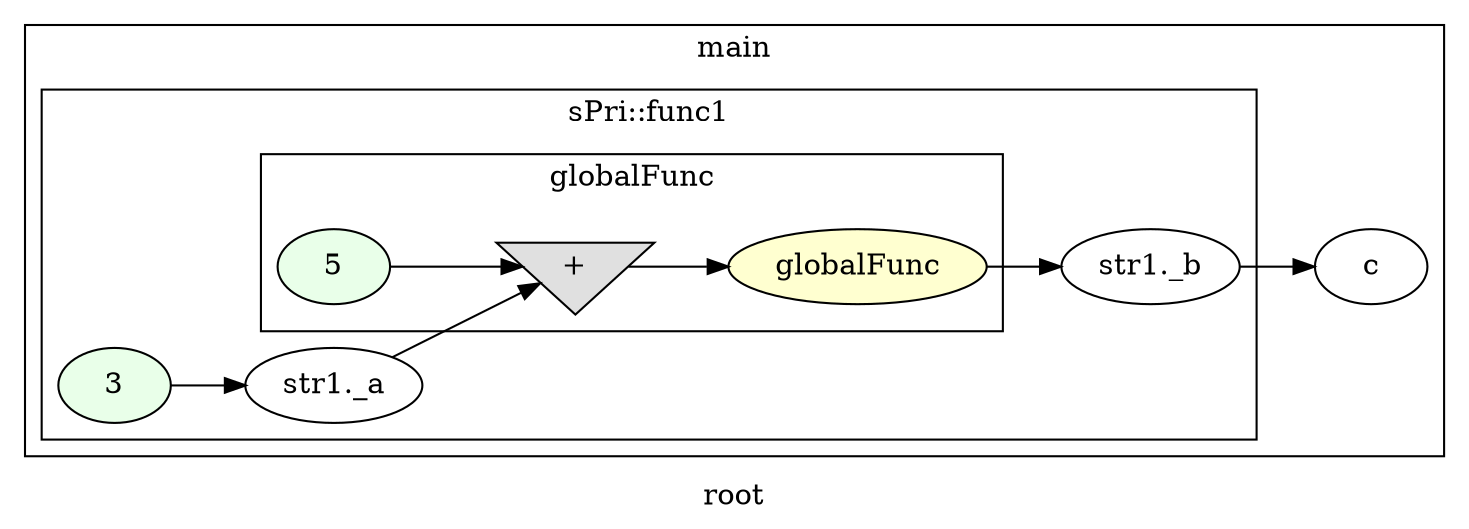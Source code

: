 digraph G
{
rankdir=LR;
label = "root";
subgraph cluster_1 {
label = "main";
parent = "G";
startinglines = "20_26_26";
	node_000009 [ label = "c", startingline=29 ]
subgraph cluster_2 {
label = "sPri::func1";
parent = "cluster_1";
startinglines = "26_27_28";
	node_000003 [ label = "3", style=filled, fillcolor="#E9FFE9", startinglines=22 ]
	node_000004 [ label = "str1._a", startingline=22 ]
	node_000008 [ label = "str1._b", startingline=17 ]
subgraph cluster_3 {
label = "globalFunc";
parent = "cluster_2";
startinglines = "28_22_23";
	node_000005 [ label = "5", style=filled, fillcolor="#E9FFE9", startinglines=17 ]
	node_000006 [ label = "+", shape=invtriangle, style=filled, fillcolor="#E0E0E0", startinglines=17 ]
	node_000007 [ label = "globalFunc", style=filled, fillcolor="#FFFFD0", startinglines=17 ]
}
}
}
	node_000003 -> node_000004
	node_000004 -> node_000006
	node_000008 -> node_000009
	node_000005 -> node_000006
	node_000006 -> node_000007
	node_000007 -> node_000008
}
